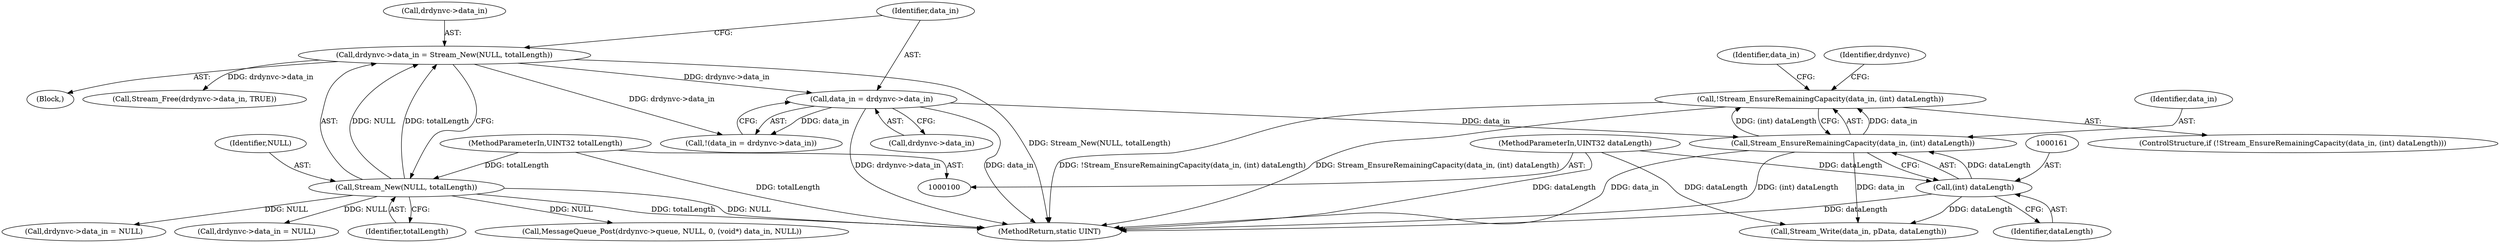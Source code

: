 digraph "1_FreeRDP_baee520e3dd9be6511c45a14c5f5e77784de1471_5@API" {
"1000157" [label="(Call,!Stream_EnsureRemainingCapacity(data_in, (int) dataLength))"];
"1000158" [label="(Call,Stream_EnsureRemainingCapacity(data_in, (int) dataLength))"];
"1000142" [label="(Call,data_in = drdynvc->data_in)"];
"1000133" [label="(Call,drdynvc->data_in = Stream_New(NULL, totalLength))"];
"1000137" [label="(Call,Stream_New(NULL, totalLength))"];
"1000104" [label="(MethodParameterIn,UINT32 totalLength)"];
"1000160" [label="(Call,(int) dataLength)"];
"1000103" [label="(MethodParameterIn,UINT32 dataLength)"];
"1000183" [label="(Identifier,data_in)"];
"1000142" [label="(Call,data_in = drdynvc->data_in)"];
"1000218" [label="(Call,MessageQueue_Post(drdynvc->queue, NULL, 0, (void*) data_in, NULL))"];
"1000103" [label="(MethodParameterIn,UINT32 dataLength)"];
"1000239" [label="(MethodReturn,static UINT)"];
"1000123" [label="(Block,)"];
"1000206" [label="(Call,drdynvc->data_in = NULL)"];
"1000134" [label="(Call,drdynvc->data_in)"];
"1000157" [label="(Call,!Stream_EnsureRemainingCapacity(data_in, (int) dataLength))"];
"1000158" [label="(Call,Stream_EnsureRemainingCapacity(data_in, (int) dataLength))"];
"1000137" [label="(Call,Stream_New(NULL, totalLength))"];
"1000159" [label="(Identifier,data_in)"];
"1000133" [label="(Call,drdynvc->data_in = Stream_New(NULL, totalLength))"];
"1000138" [label="(Identifier,NULL)"];
"1000175" [label="(Call,drdynvc->data_in = NULL)"];
"1000143" [label="(Identifier,data_in)"];
"1000162" [label="(Identifier,dataLength)"];
"1000166" [label="(Identifier,drdynvc)"];
"1000160" [label="(Call,(int) dataLength)"];
"1000144" [label="(Call,drdynvc->data_in)"];
"1000139" [label="(Identifier,totalLength)"];
"1000170" [label="(Call,Stream_Free(drdynvc->data_in, TRUE))"];
"1000104" [label="(MethodParameterIn,UINT32 totalLength)"];
"1000182" [label="(Call,Stream_Write(data_in, pData, dataLength))"];
"1000156" [label="(ControlStructure,if (!Stream_EnsureRemainingCapacity(data_in, (int) dataLength)))"];
"1000141" [label="(Call,!(data_in = drdynvc->data_in))"];
"1000157" -> "1000156"  [label="AST: "];
"1000157" -> "1000158"  [label="CFG: "];
"1000158" -> "1000157"  [label="AST: "];
"1000166" -> "1000157"  [label="CFG: "];
"1000183" -> "1000157"  [label="CFG: "];
"1000157" -> "1000239"  [label="DDG: !Stream_EnsureRemainingCapacity(data_in, (int) dataLength)"];
"1000157" -> "1000239"  [label="DDG: Stream_EnsureRemainingCapacity(data_in, (int) dataLength)"];
"1000158" -> "1000157"  [label="DDG: data_in"];
"1000158" -> "1000157"  [label="DDG: (int) dataLength"];
"1000158" -> "1000160"  [label="CFG: "];
"1000159" -> "1000158"  [label="AST: "];
"1000160" -> "1000158"  [label="AST: "];
"1000158" -> "1000239"  [label="DDG: data_in"];
"1000158" -> "1000239"  [label="DDG: (int) dataLength"];
"1000142" -> "1000158"  [label="DDG: data_in"];
"1000160" -> "1000158"  [label="DDG: dataLength"];
"1000158" -> "1000182"  [label="DDG: data_in"];
"1000142" -> "1000141"  [label="AST: "];
"1000142" -> "1000144"  [label="CFG: "];
"1000143" -> "1000142"  [label="AST: "];
"1000144" -> "1000142"  [label="AST: "];
"1000141" -> "1000142"  [label="CFG: "];
"1000142" -> "1000239"  [label="DDG: drdynvc->data_in"];
"1000142" -> "1000239"  [label="DDG: data_in"];
"1000142" -> "1000141"  [label="DDG: data_in"];
"1000133" -> "1000142"  [label="DDG: drdynvc->data_in"];
"1000133" -> "1000123"  [label="AST: "];
"1000133" -> "1000137"  [label="CFG: "];
"1000134" -> "1000133"  [label="AST: "];
"1000137" -> "1000133"  [label="AST: "];
"1000143" -> "1000133"  [label="CFG: "];
"1000133" -> "1000239"  [label="DDG: Stream_New(NULL, totalLength)"];
"1000137" -> "1000133"  [label="DDG: NULL"];
"1000137" -> "1000133"  [label="DDG: totalLength"];
"1000133" -> "1000141"  [label="DDG: drdynvc->data_in"];
"1000133" -> "1000170"  [label="DDG: drdynvc->data_in"];
"1000137" -> "1000139"  [label="CFG: "];
"1000138" -> "1000137"  [label="AST: "];
"1000139" -> "1000137"  [label="AST: "];
"1000137" -> "1000239"  [label="DDG: totalLength"];
"1000137" -> "1000239"  [label="DDG: NULL"];
"1000104" -> "1000137"  [label="DDG: totalLength"];
"1000137" -> "1000175"  [label="DDG: NULL"];
"1000137" -> "1000206"  [label="DDG: NULL"];
"1000137" -> "1000218"  [label="DDG: NULL"];
"1000104" -> "1000100"  [label="AST: "];
"1000104" -> "1000239"  [label="DDG: totalLength"];
"1000160" -> "1000162"  [label="CFG: "];
"1000161" -> "1000160"  [label="AST: "];
"1000162" -> "1000160"  [label="AST: "];
"1000160" -> "1000239"  [label="DDG: dataLength"];
"1000103" -> "1000160"  [label="DDG: dataLength"];
"1000160" -> "1000182"  [label="DDG: dataLength"];
"1000103" -> "1000100"  [label="AST: "];
"1000103" -> "1000239"  [label="DDG: dataLength"];
"1000103" -> "1000182"  [label="DDG: dataLength"];
}
